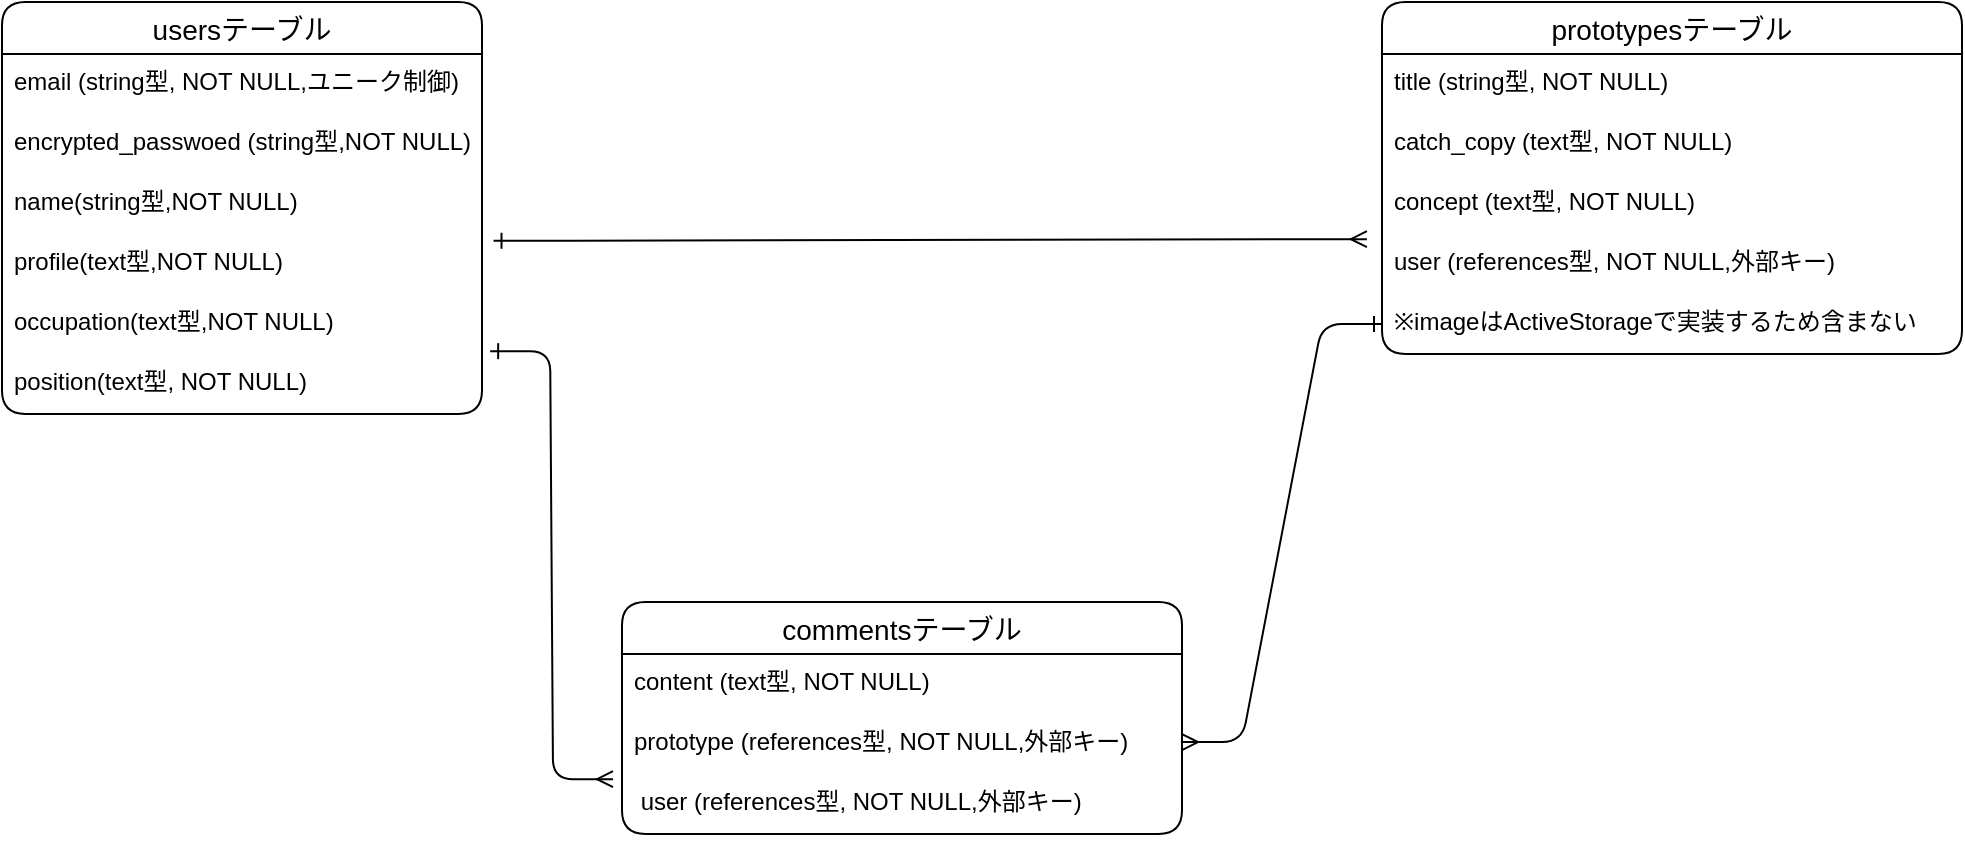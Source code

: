 <mxfile>
    <diagram id="FJUPqGsAD2tMc7nd4Ko2" name="ページ1">
        <mxGraphModel dx="253" dy="3786" grid="1" gridSize="10" guides="1" tooltips="1" connect="1" arrows="1" fold="1" page="1" pageScale="1" pageWidth="827" pageHeight="1169" math="0" shadow="0">
            <root>
                <mxCell id="0"/>
                <mxCell id="1" parent="0"/>
                <mxCell id="2" value="usersテーブル" style="swimlane;fontStyle=0;childLayout=stackLayout;horizontal=1;startSize=26;horizontalStack=0;resizeParent=1;resizeParentMax=0;resizeLast=0;collapsible=1;marginBottom=0;align=center;fontSize=14;rounded=1;" vertex="1" parent="1">
                    <mxGeometry y="-3480" width="240" height="206" as="geometry"/>
                </mxCell>
                <mxCell id="3" value="email (string型, NOT NULL,ユニーク制御)&#10;" style="text;strokeColor=none;fillColor=none;spacingLeft=4;spacingRight=4;overflow=hidden;rotatable=0;points=[[0,0.5],[1,0.5]];portConstraint=eastwest;fontSize=12;rounded=1;" vertex="1" parent="2">
                    <mxGeometry y="26" width="240" height="30" as="geometry"/>
                </mxCell>
                <mxCell id="4" value="encrypted_passwoed (string型,NOT NULL)" style="text;strokeColor=none;fillColor=none;spacingLeft=4;spacingRight=4;overflow=hidden;rotatable=0;points=[[0,0.5],[1,0.5]];portConstraint=eastwest;fontSize=12;rounded=1;" vertex="1" parent="2">
                    <mxGeometry y="56" width="240" height="30" as="geometry"/>
                </mxCell>
                <mxCell id="7" value="name(string型,NOT NULL)" style="text;strokeColor=none;fillColor=none;spacingLeft=4;spacingRight=4;overflow=hidden;rotatable=0;points=[[0,0.5],[1,0.5]];portConstraint=eastwest;fontSize=12;rounded=1;" vertex="1" parent="2">
                    <mxGeometry y="86" width="240" height="30" as="geometry"/>
                </mxCell>
                <mxCell id="8" value="profile(text型,NOT NULL)" style="text;strokeColor=none;fillColor=none;spacingLeft=4;spacingRight=4;overflow=hidden;rotatable=0;points=[[0,0.5],[1,0.5]];portConstraint=eastwest;fontSize=12;rounded=1;" vertex="1" parent="2">
                    <mxGeometry y="116" width="240" height="30" as="geometry"/>
                </mxCell>
                <mxCell id="9" value="occupation(text型,NOT NULL)" style="text;strokeColor=none;fillColor=none;spacingLeft=4;spacingRight=4;overflow=hidden;rotatable=0;points=[[0,0.5],[1,0.5]];portConstraint=eastwest;fontSize=12;rounded=1;" vertex="1" parent="2">
                    <mxGeometry y="146" width="240" height="30" as="geometry"/>
                </mxCell>
                <mxCell id="5" value="position(text型, NOT NULL)" style="text;strokeColor=none;fillColor=none;spacingLeft=4;spacingRight=4;overflow=hidden;rotatable=0;points=[[0,0.5],[1,0.5]];portConstraint=eastwest;fontSize=12;rounded=1;" vertex="1" parent="2">
                    <mxGeometry y="176" width="240" height="30" as="geometry"/>
                </mxCell>
                <mxCell id="16" value="prototypesテーブル" style="swimlane;fontStyle=0;childLayout=stackLayout;horizontal=1;startSize=26;horizontalStack=0;resizeParent=1;resizeParentMax=0;resizeLast=0;collapsible=1;marginBottom=0;align=center;fontSize=14;rounded=1;" vertex="1" parent="1">
                    <mxGeometry x="690" y="-3480" width="290" height="176" as="geometry"/>
                </mxCell>
                <mxCell id="17" value="title (string型, NOT NULL)" style="text;strokeColor=none;fillColor=none;spacingLeft=4;spacingRight=4;overflow=hidden;rotatable=0;points=[[0,0.5],[1,0.5]];portConstraint=eastwest;fontSize=12;rounded=1;" vertex="1" parent="16">
                    <mxGeometry y="26" width="290" height="30" as="geometry"/>
                </mxCell>
                <mxCell id="18" value="catch_copy (text型, NOT NULL)" style="text;strokeColor=none;fillColor=none;spacingLeft=4;spacingRight=4;overflow=hidden;rotatable=0;points=[[0,0.5],[1,0.5]];portConstraint=eastwest;fontSize=12;rounded=1;" vertex="1" parent="16">
                    <mxGeometry y="56" width="290" height="30" as="geometry"/>
                </mxCell>
                <mxCell id="21" value="concept (text型, NOT NULL)" style="text;strokeColor=none;fillColor=none;spacingLeft=4;spacingRight=4;overflow=hidden;rotatable=0;points=[[0,0.5],[1,0.5]];portConstraint=eastwest;fontSize=12;rounded=1;" vertex="1" parent="16">
                    <mxGeometry y="86" width="290" height="30" as="geometry"/>
                </mxCell>
                <mxCell id="20" value="user (references型, NOT NULL,外部キー)" style="text;strokeColor=none;fillColor=none;spacingLeft=4;spacingRight=4;overflow=hidden;rotatable=0;points=[[0,0.5],[1,0.5]];portConstraint=eastwest;fontSize=12;rounded=1;" vertex="1" parent="16">
                    <mxGeometry y="116" width="290" height="30" as="geometry"/>
                </mxCell>
                <mxCell id="19" value="※imageはActiveStorageで実装するため含まない" style="text;strokeColor=none;fillColor=none;spacingLeft=4;spacingRight=4;overflow=hidden;rotatable=0;points=[[0,0.5],[1,0.5]];portConstraint=eastwest;fontSize=12;rounded=1;" vertex="1" parent="16">
                    <mxGeometry y="146" width="290" height="30" as="geometry"/>
                </mxCell>
                <mxCell id="23" value="commentsテーブル" style="swimlane;fontStyle=0;childLayout=stackLayout;horizontal=1;startSize=26;horizontalStack=0;resizeParent=1;resizeParentMax=0;resizeLast=0;collapsible=1;marginBottom=0;align=center;fontSize=14;rounded=1;" vertex="1" parent="1">
                    <mxGeometry x="310" y="-3180" width="280" height="116" as="geometry"/>
                </mxCell>
                <mxCell id="24" value="content (text型, NOT NULL)" style="text;strokeColor=none;fillColor=none;spacingLeft=4;spacingRight=4;overflow=hidden;rotatable=0;points=[[0,0.5],[1,0.5]];portConstraint=eastwest;fontSize=12;rounded=1;" vertex="1" parent="23">
                    <mxGeometry y="26" width="280" height="30" as="geometry"/>
                </mxCell>
                <mxCell id="25" value="prototype (references型, NOT NULL,外部キー)" style="text;strokeColor=none;fillColor=none;spacingLeft=4;spacingRight=4;overflow=hidden;rotatable=0;points=[[0,0.5],[1,0.5]];portConstraint=eastwest;fontSize=12;rounded=1;" vertex="1" parent="23">
                    <mxGeometry y="56" width="280" height="30" as="geometry"/>
                </mxCell>
                <mxCell id="26" value=" user (references型, NOT NULL,外部キー)" style="text;strokeColor=none;fillColor=none;spacingLeft=4;spacingRight=4;overflow=hidden;rotatable=0;points=[[0,0.5],[1,0.5]];portConstraint=eastwest;fontSize=12;rounded=1;" vertex="1" parent="23">
                    <mxGeometry y="86" width="280" height="30" as="geometry"/>
                </mxCell>
                <mxCell id="32" value="" style="edgeStyle=entityRelationEdgeStyle;fontSize=12;html=1;endArrow=ERmany;rounded=1;entryX=-0.016;entryY=0.087;entryDx=0;entryDy=0;entryPerimeter=0;exitX=1.017;exitY=0.953;exitDx=0;exitDy=0;exitPerimeter=0;startArrow=ERone;startFill=0;" edge="1" parent="1" source="9" target="26">
                    <mxGeometry width="100" height="100" relative="1" as="geometry">
                        <mxPoint x="130" y="-3230" as="sourcePoint"/>
                        <mxPoint x="190" y="-3080" as="targetPoint"/>
                    </mxGeometry>
                </mxCell>
                <mxCell id="33" value="" style="edgeStyle=entityRelationEdgeStyle;fontSize=12;html=1;endArrow=ERmany;startArrow=ERone;rounded=1;startFill=0;exitX=1.024;exitY=0.113;exitDx=0;exitDy=0;exitPerimeter=0;entryX=-0.026;entryY=0.087;entryDx=0;entryDy=0;entryPerimeter=0;" edge="1" parent="1" source="8" target="20">
                    <mxGeometry width="100" height="100" relative="1" as="geometry">
                        <mxPoint x="260" y="-3250" as="sourcePoint"/>
                        <mxPoint x="430" y="-3350" as="targetPoint"/>
                    </mxGeometry>
                </mxCell>
                <mxCell id="35" value="" style="edgeStyle=entityRelationEdgeStyle;fontSize=12;html=1;endArrow=ERone;endFill=1;rounded=1;entryX=0;entryY=0.5;entryDx=0;entryDy=0;exitX=1;exitY=0.467;exitDx=0;exitDy=0;exitPerimeter=0;startArrow=ERmany;startFill=0;" edge="1" parent="1" source="25" target="19">
                    <mxGeometry width="100" height="100" relative="1" as="geometry">
                        <mxPoint x="510" y="-3100" as="sourcePoint"/>
                        <mxPoint x="610" y="-3200" as="targetPoint"/>
                    </mxGeometry>
                </mxCell>
            </root>
        </mxGraphModel>
    </diagram>
</mxfile>